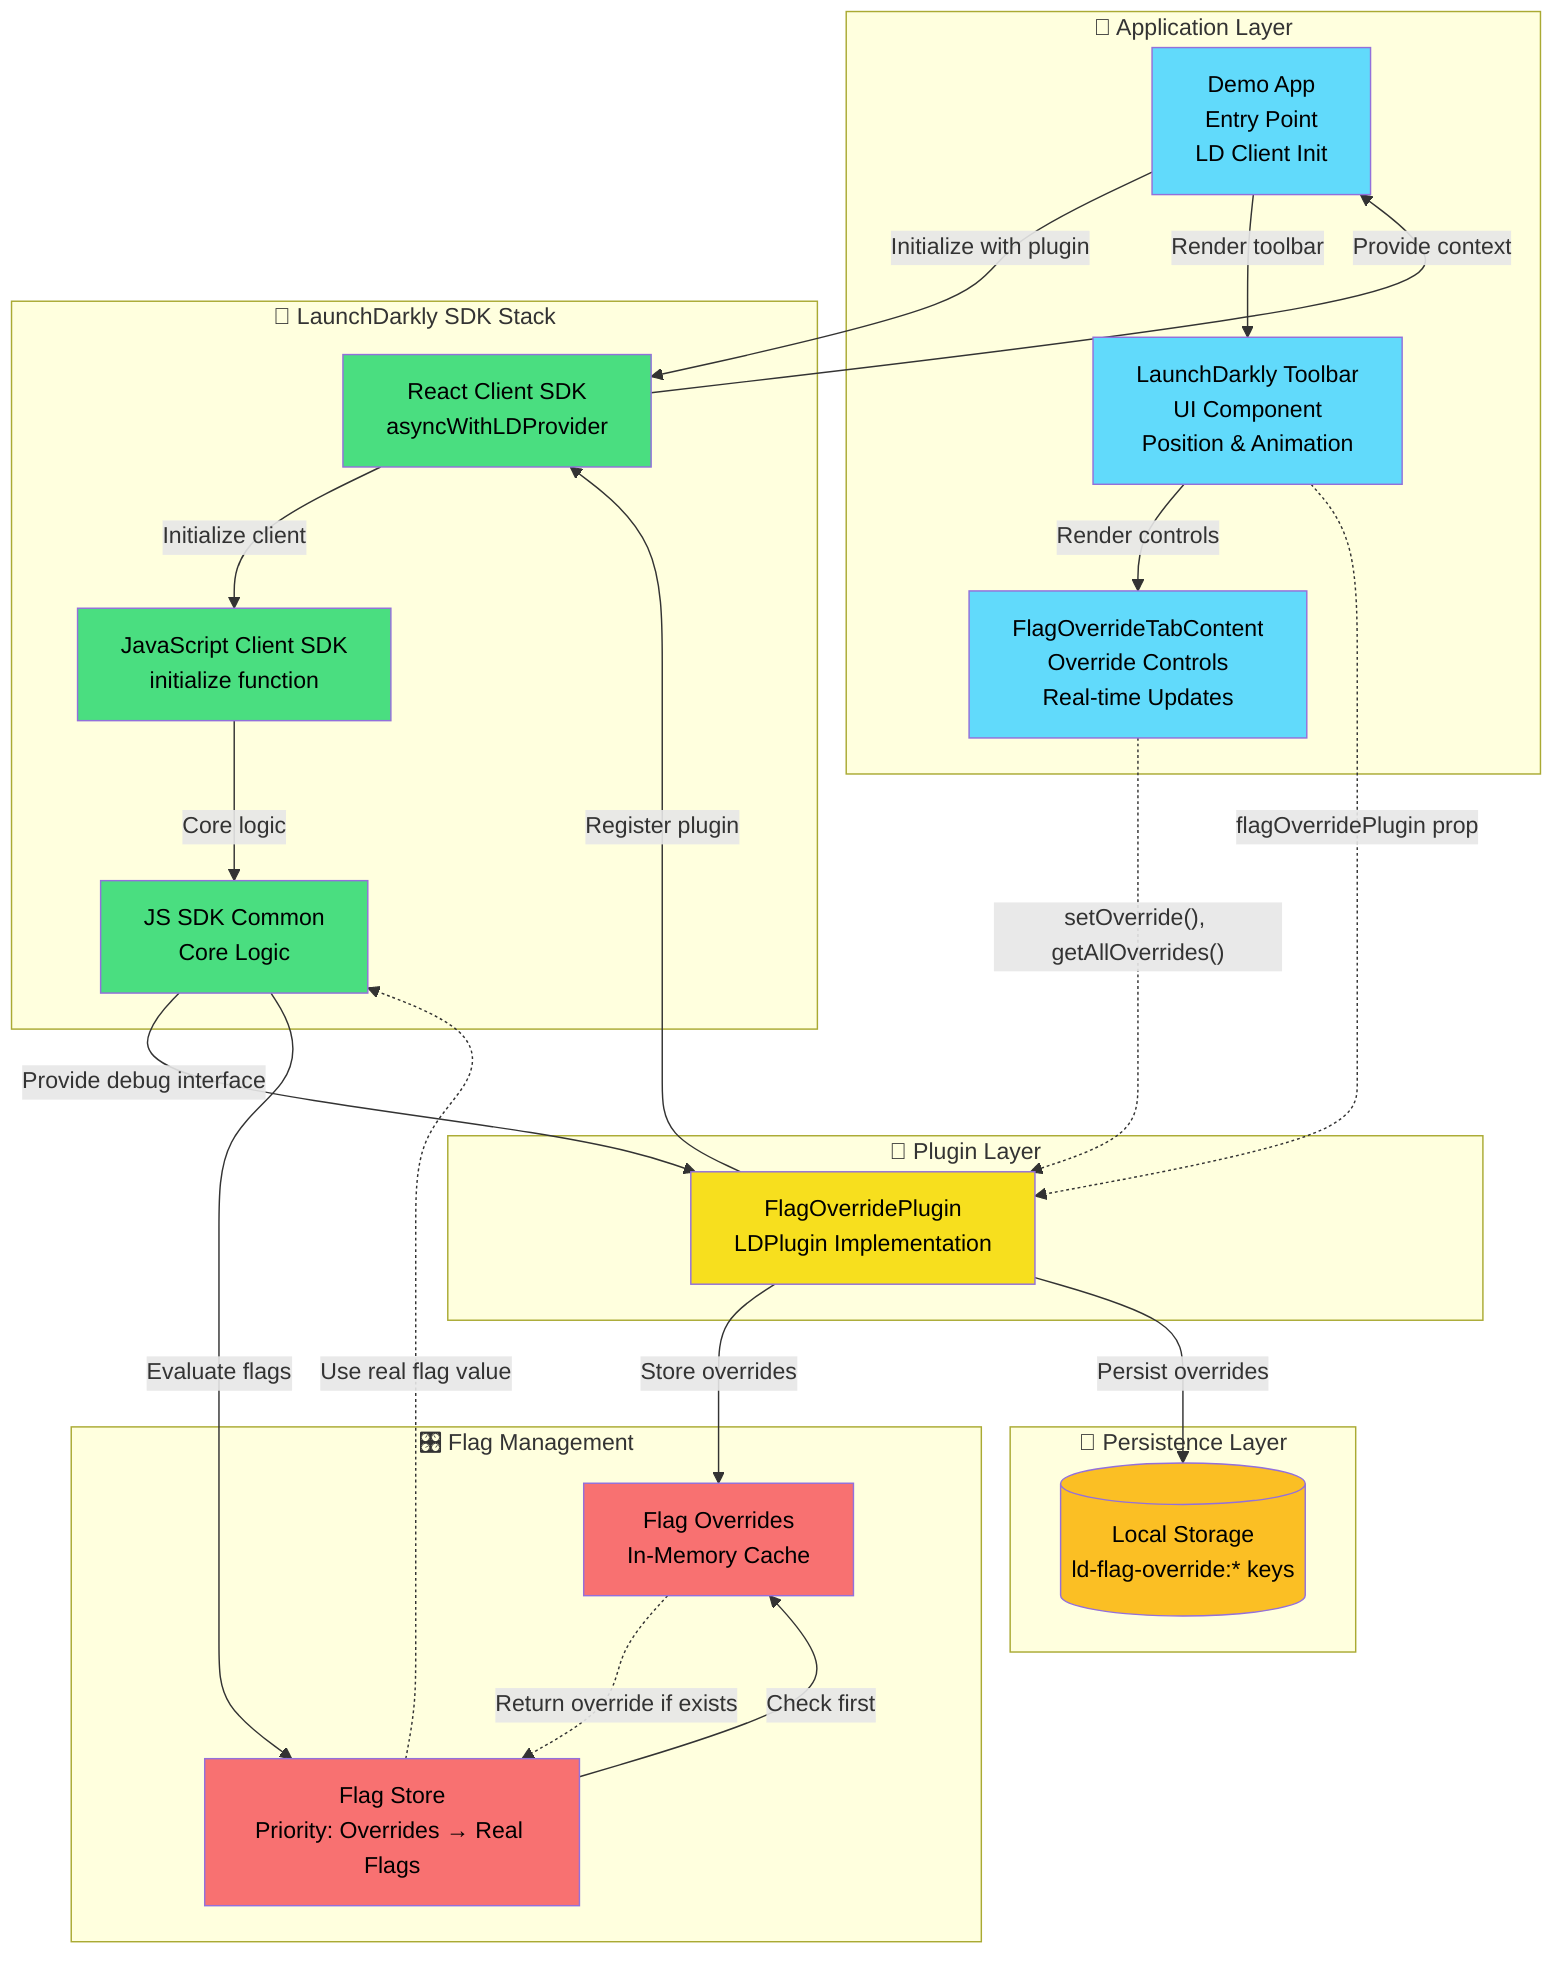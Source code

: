 graph TB
    %% Main Components
    subgraph "🎯 Application Layer"
        App[Demo App<br/>Entry Point<br/>LD Client Init]
        Toolbar[LaunchDarkly Toolbar<br/>UI Component<br/>Position & Animation]
        TabContent[FlagOverrideTabContent<br/>Override Controls<br/>Real-time Updates]
    end

    subgraph "🔧 Plugin Layer"
        FlagOverridePlugin[FlagOverridePlugin<br/>LDPlugin Implementation]
    end

    subgraph "🚀 LaunchDarkly SDK Stack"
        ReactSDK[React Client SDK<br/>asyncWithLDProvider]
        JSSDK[JavaScript Client SDK<br/>initialize function]
        CommonSDK[JS SDK Common<br/>Core Logic]
    end

    subgraph "🎛️ Flag Management"
        FlagStore[Flag Store<br/>Priority: Overrides → Real Flags]
        OverrideStore[Flag Overrides<br/>In-Memory Cache]
    end

    subgraph "💾 Persistence Layer"
        LocalStorage[(Local Storage<br/>ld-flag-override:* keys)]
    end



    %% 🔄 Plugin Registration & Initialization
    App -->|Initialize with plugin| ReactSDK
    ReactSDK -->|Initialize client| JSSDK
    JSSDK -->|Core logic| CommonSDK
    FlagOverridePlugin -->|Register plugin| ReactSDK

    %% 🔧 Debug Interface Handshake
    CommonSDK -->|Provide debug interface| FlagOverridePlugin
    FlagOverridePlugin -->|Store overrides| OverrideStore

    %% 🎨 Client Flow (JS SDK)
    ReactSDK -->|Provide context| App
    App -->|Render toolbar| Toolbar
    Toolbar -->|Render controls| TabContent

    %% ⚡ Direct Plugin Integration
    Toolbar -.->|flagOverridePlugin prop| FlagOverridePlugin
    TabContent -.->|"setOverride(), getAllOverrides()"| FlagOverridePlugin



    %% 💾 Storage Management
    FlagOverridePlugin -->|Persist overrides| LocalStorage

    %% 🎯 Flag Evaluation Priority
    CommonSDK -->|Evaluate flags| FlagStore
    FlagStore -->|Check first| OverrideStore
    OverrideStore -.->|Return override if exists| FlagStore
    FlagStore -.->|Use real flag value| CommonSDK



    %% Styling
    classDef app fill:#61dafb,color:black
    classDef plugin fill:#f7df1e,color:black
    classDef sdk fill:#4ade80,color:black
    classDef storage fill:#fbbf24,color:black
    classDef flags fill:#f87171,color:black

    class App,Toolbar,TabContent app
    class FlagOverridePlugin plugin
    class ReactSDK,JSSDK,CommonSDK sdk
    class FlagStore,OverrideStore flags
    class LocalStorage storage